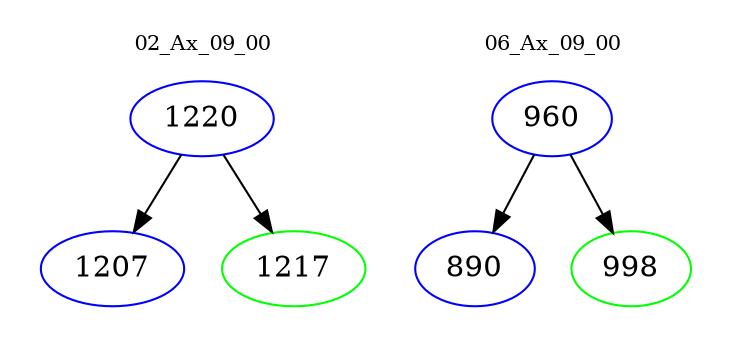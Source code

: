 digraph{
subgraph cluster_0 {
color = white
label = "02_Ax_09_00";
fontsize=10;
T0_1220 [label="1220", color="blue"]
T0_1220 -> T0_1207 [color="black"]
T0_1207 [label="1207", color="blue"]
T0_1220 -> T0_1217 [color="black"]
T0_1217 [label="1217", color="green"]
}
subgraph cluster_1 {
color = white
label = "06_Ax_09_00";
fontsize=10;
T1_960 [label="960", color="blue"]
T1_960 -> T1_890 [color="black"]
T1_890 [label="890", color="blue"]
T1_960 -> T1_998 [color="black"]
T1_998 [label="998", color="green"]
}
}
